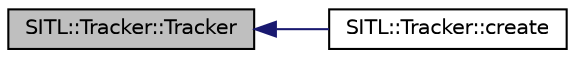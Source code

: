 digraph "SITL::Tracker::Tracker"
{
 // INTERACTIVE_SVG=YES
  edge [fontname="Helvetica",fontsize="10",labelfontname="Helvetica",labelfontsize="10"];
  node [fontname="Helvetica",fontsize="10",shape=record];
  rankdir="LR";
  Node1 [label="SITL::Tracker::Tracker",height=0.2,width=0.4,color="black", fillcolor="grey75", style="filled", fontcolor="black"];
  Node1 -> Node2 [dir="back",color="midnightblue",fontsize="10",style="solid",fontname="Helvetica"];
  Node2 [label="SITL::Tracker::create",height=0.2,width=0.4,color="black", fillcolor="white", style="filled",URL="$classSITL_1_1Tracker.html#a6218c1a92ae88db9847ae67dfc740fa5"];
}
